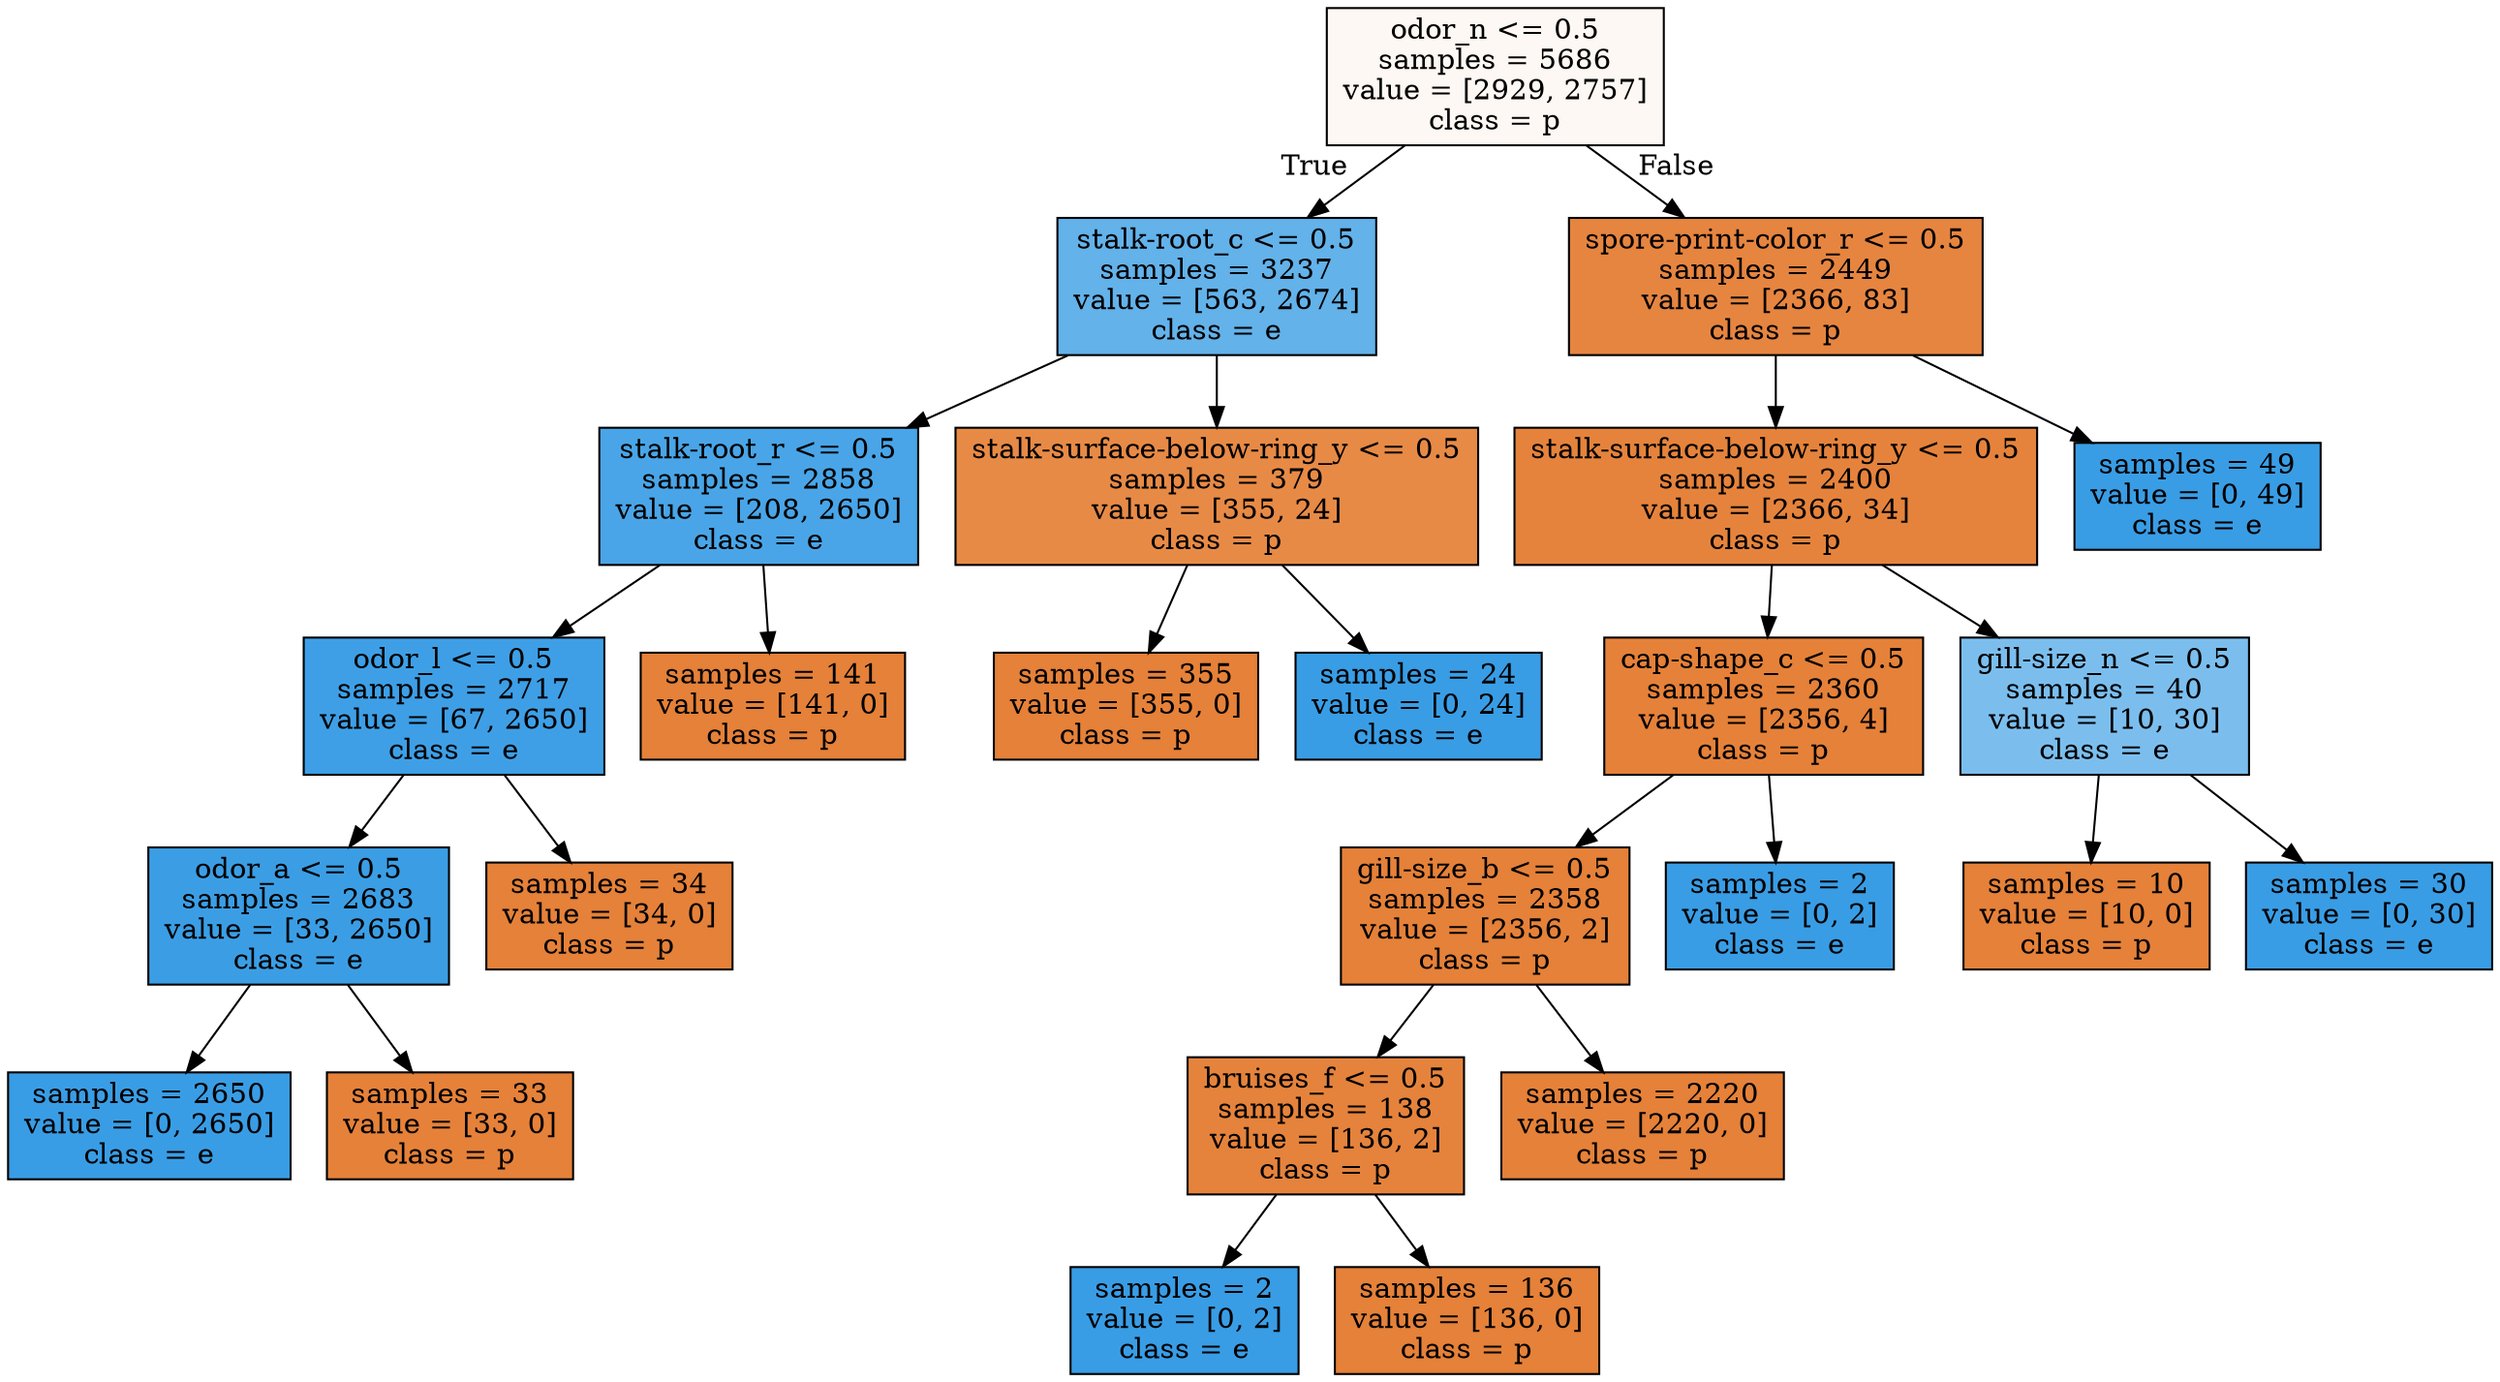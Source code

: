 digraph Tree {
node [shape=box, style="filled", color="black"] ;
0 [label="odor_n <= 0.5\nsamples = 5686\nvalue = [2929, 2757]\nclass = p", fillcolor="#fdf8f3"] ;
1 [label="stalk-root_c <= 0.5\nsamples = 3237\nvalue = [563, 2674]\nclass = e", fillcolor="#63b2ea"] ;
0 -> 1 [labeldistance=2.5, labelangle=45, headlabel="True"] ;
2 [label="stalk-root_r <= 0.5\nsamples = 2858\nvalue = [208, 2650]\nclass = e", fillcolor="#49a5e7"] ;
1 -> 2 ;
3 [label="odor_l <= 0.5\nsamples = 2717\nvalue = [67, 2650]\nclass = e", fillcolor="#3e9fe6"] ;
2 -> 3 ;
4 [label="odor_a <= 0.5\nsamples = 2683\nvalue = [33, 2650]\nclass = e", fillcolor="#3b9ee5"] ;
3 -> 4 ;
5 [label="samples = 2650\nvalue = [0, 2650]\nclass = e", fillcolor="#399de5"] ;
4 -> 5 ;
6 [label="samples = 33\nvalue = [33, 0]\nclass = p", fillcolor="#e58139"] ;
4 -> 6 ;
7 [label="samples = 34\nvalue = [34, 0]\nclass = p", fillcolor="#e58139"] ;
3 -> 7 ;
8 [label="samples = 141\nvalue = [141, 0]\nclass = p", fillcolor="#e58139"] ;
2 -> 8 ;
9 [label="stalk-surface-below-ring_y <= 0.5\nsamples = 379\nvalue = [355, 24]\nclass = p", fillcolor="#e78a46"] ;
1 -> 9 ;
10 [label="samples = 355\nvalue = [355, 0]\nclass = p", fillcolor="#e58139"] ;
9 -> 10 ;
11 [label="samples = 24\nvalue = [0, 24]\nclass = e", fillcolor="#399de5"] ;
9 -> 11 ;
12 [label="spore-print-color_r <= 0.5\nsamples = 2449\nvalue = [2366, 83]\nclass = p", fillcolor="#e68540"] ;
0 -> 12 [labeldistance=2.5, labelangle=-45, headlabel="False"] ;
13 [label="stalk-surface-below-ring_y <= 0.5\nsamples = 2400\nvalue = [2366, 34]\nclass = p", fillcolor="#e5833c"] ;
12 -> 13 ;
14 [label="cap-shape_c <= 0.5\nsamples = 2360\nvalue = [2356, 4]\nclass = p", fillcolor="#e58139"] ;
13 -> 14 ;
15 [label="gill-size_b <= 0.5\nsamples = 2358\nvalue = [2356, 2]\nclass = p", fillcolor="#e58139"] ;
14 -> 15 ;
16 [label="bruises_f <= 0.5\nsamples = 138\nvalue = [136, 2]\nclass = p", fillcolor="#e5833c"] ;
15 -> 16 ;
17 [label="samples = 2\nvalue = [0, 2]\nclass = e", fillcolor="#399de5"] ;
16 -> 17 ;
18 [label="samples = 136\nvalue = [136, 0]\nclass = p", fillcolor="#e58139"] ;
16 -> 18 ;
19 [label="samples = 2220\nvalue = [2220, 0]\nclass = p", fillcolor="#e58139"] ;
15 -> 19 ;
20 [label="samples = 2\nvalue = [0, 2]\nclass = e", fillcolor="#399de5"] ;
14 -> 20 ;
21 [label="gill-size_n <= 0.5\nsamples = 40\nvalue = [10, 30]\nclass = e", fillcolor="#7bbeee"] ;
13 -> 21 ;
22 [label="samples = 10\nvalue = [10, 0]\nclass = p", fillcolor="#e58139"] ;
21 -> 22 ;
23 [label="samples = 30\nvalue = [0, 30]\nclass = e", fillcolor="#399de5"] ;
21 -> 23 ;
24 [label="samples = 49\nvalue = [0, 49]\nclass = e", fillcolor="#399de5"] ;
12 -> 24 ;
}
